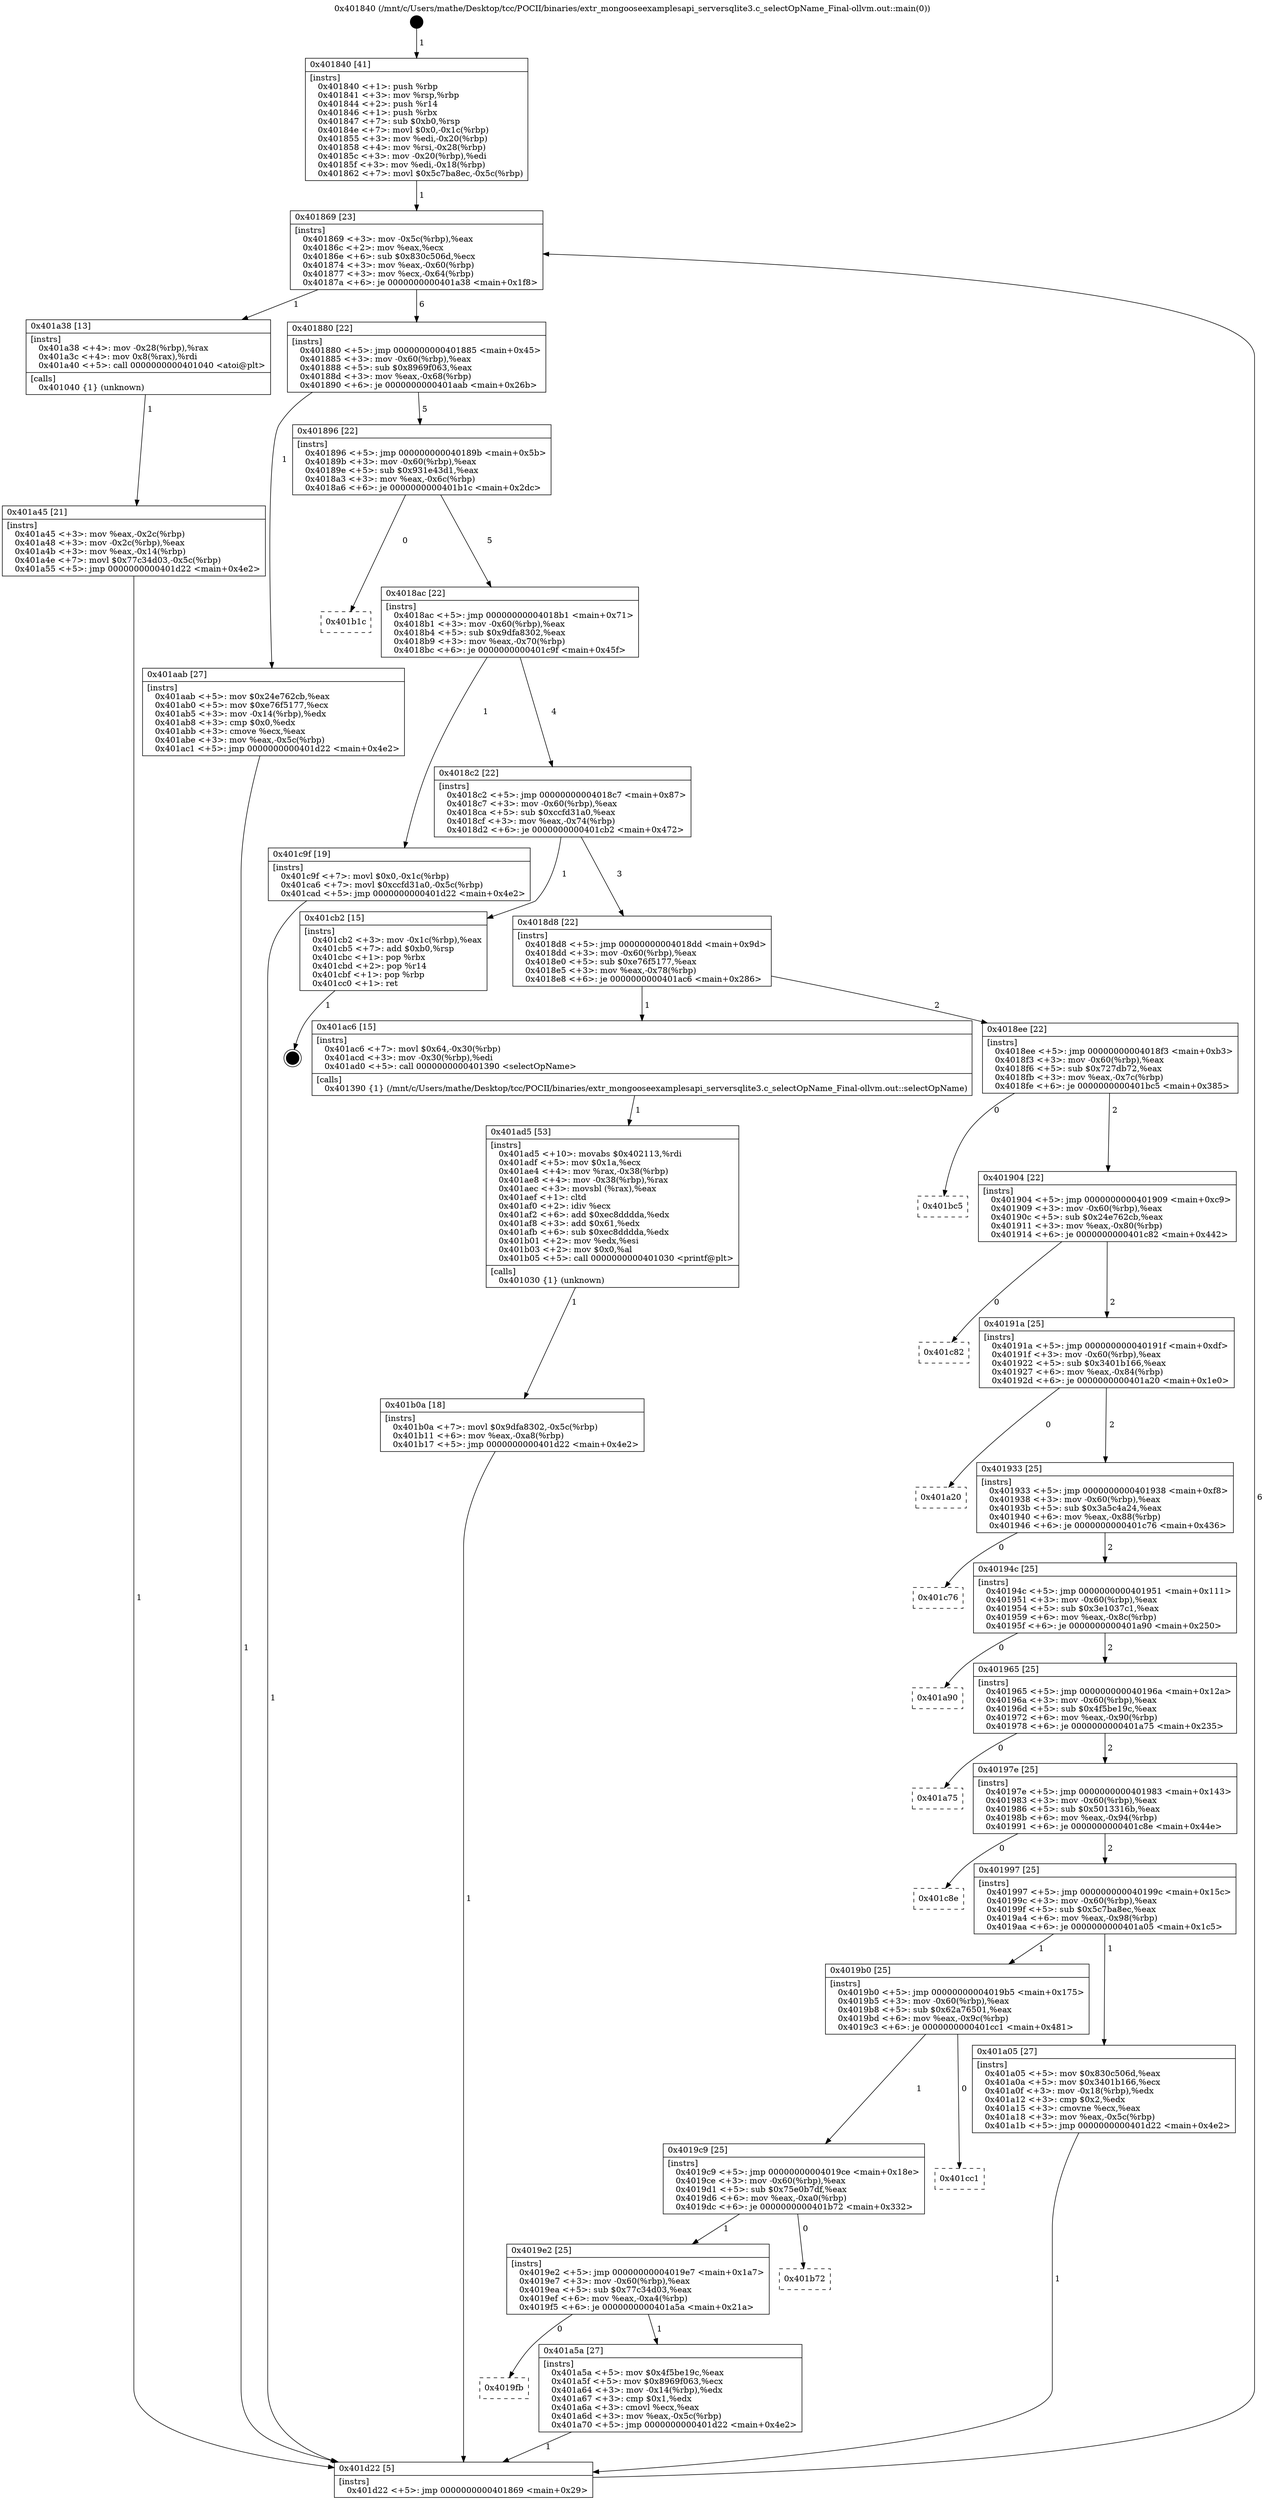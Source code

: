 digraph "0x401840" {
  label = "0x401840 (/mnt/c/Users/mathe/Desktop/tcc/POCII/binaries/extr_mongooseexamplesapi_serversqlite3.c_selectOpName_Final-ollvm.out::main(0))"
  labelloc = "t"
  node[shape=record]

  Entry [label="",width=0.3,height=0.3,shape=circle,fillcolor=black,style=filled]
  "0x401869" [label="{
     0x401869 [23]\l
     | [instrs]\l
     &nbsp;&nbsp;0x401869 \<+3\>: mov -0x5c(%rbp),%eax\l
     &nbsp;&nbsp;0x40186c \<+2\>: mov %eax,%ecx\l
     &nbsp;&nbsp;0x40186e \<+6\>: sub $0x830c506d,%ecx\l
     &nbsp;&nbsp;0x401874 \<+3\>: mov %eax,-0x60(%rbp)\l
     &nbsp;&nbsp;0x401877 \<+3\>: mov %ecx,-0x64(%rbp)\l
     &nbsp;&nbsp;0x40187a \<+6\>: je 0000000000401a38 \<main+0x1f8\>\l
  }"]
  "0x401a38" [label="{
     0x401a38 [13]\l
     | [instrs]\l
     &nbsp;&nbsp;0x401a38 \<+4\>: mov -0x28(%rbp),%rax\l
     &nbsp;&nbsp;0x401a3c \<+4\>: mov 0x8(%rax),%rdi\l
     &nbsp;&nbsp;0x401a40 \<+5\>: call 0000000000401040 \<atoi@plt\>\l
     | [calls]\l
     &nbsp;&nbsp;0x401040 \{1\} (unknown)\l
  }"]
  "0x401880" [label="{
     0x401880 [22]\l
     | [instrs]\l
     &nbsp;&nbsp;0x401880 \<+5\>: jmp 0000000000401885 \<main+0x45\>\l
     &nbsp;&nbsp;0x401885 \<+3\>: mov -0x60(%rbp),%eax\l
     &nbsp;&nbsp;0x401888 \<+5\>: sub $0x8969f063,%eax\l
     &nbsp;&nbsp;0x40188d \<+3\>: mov %eax,-0x68(%rbp)\l
     &nbsp;&nbsp;0x401890 \<+6\>: je 0000000000401aab \<main+0x26b\>\l
  }"]
  Exit [label="",width=0.3,height=0.3,shape=circle,fillcolor=black,style=filled,peripheries=2]
  "0x401aab" [label="{
     0x401aab [27]\l
     | [instrs]\l
     &nbsp;&nbsp;0x401aab \<+5\>: mov $0x24e762cb,%eax\l
     &nbsp;&nbsp;0x401ab0 \<+5\>: mov $0xe76f5177,%ecx\l
     &nbsp;&nbsp;0x401ab5 \<+3\>: mov -0x14(%rbp),%edx\l
     &nbsp;&nbsp;0x401ab8 \<+3\>: cmp $0x0,%edx\l
     &nbsp;&nbsp;0x401abb \<+3\>: cmove %ecx,%eax\l
     &nbsp;&nbsp;0x401abe \<+3\>: mov %eax,-0x5c(%rbp)\l
     &nbsp;&nbsp;0x401ac1 \<+5\>: jmp 0000000000401d22 \<main+0x4e2\>\l
  }"]
  "0x401896" [label="{
     0x401896 [22]\l
     | [instrs]\l
     &nbsp;&nbsp;0x401896 \<+5\>: jmp 000000000040189b \<main+0x5b\>\l
     &nbsp;&nbsp;0x40189b \<+3\>: mov -0x60(%rbp),%eax\l
     &nbsp;&nbsp;0x40189e \<+5\>: sub $0x931e43d1,%eax\l
     &nbsp;&nbsp;0x4018a3 \<+3\>: mov %eax,-0x6c(%rbp)\l
     &nbsp;&nbsp;0x4018a6 \<+6\>: je 0000000000401b1c \<main+0x2dc\>\l
  }"]
  "0x401b0a" [label="{
     0x401b0a [18]\l
     | [instrs]\l
     &nbsp;&nbsp;0x401b0a \<+7\>: movl $0x9dfa8302,-0x5c(%rbp)\l
     &nbsp;&nbsp;0x401b11 \<+6\>: mov %eax,-0xa8(%rbp)\l
     &nbsp;&nbsp;0x401b17 \<+5\>: jmp 0000000000401d22 \<main+0x4e2\>\l
  }"]
  "0x401b1c" [label="{
     0x401b1c\l
  }", style=dashed]
  "0x4018ac" [label="{
     0x4018ac [22]\l
     | [instrs]\l
     &nbsp;&nbsp;0x4018ac \<+5\>: jmp 00000000004018b1 \<main+0x71\>\l
     &nbsp;&nbsp;0x4018b1 \<+3\>: mov -0x60(%rbp),%eax\l
     &nbsp;&nbsp;0x4018b4 \<+5\>: sub $0x9dfa8302,%eax\l
     &nbsp;&nbsp;0x4018b9 \<+3\>: mov %eax,-0x70(%rbp)\l
     &nbsp;&nbsp;0x4018bc \<+6\>: je 0000000000401c9f \<main+0x45f\>\l
  }"]
  "0x401ad5" [label="{
     0x401ad5 [53]\l
     | [instrs]\l
     &nbsp;&nbsp;0x401ad5 \<+10\>: movabs $0x402113,%rdi\l
     &nbsp;&nbsp;0x401adf \<+5\>: mov $0x1a,%ecx\l
     &nbsp;&nbsp;0x401ae4 \<+4\>: mov %rax,-0x38(%rbp)\l
     &nbsp;&nbsp;0x401ae8 \<+4\>: mov -0x38(%rbp),%rax\l
     &nbsp;&nbsp;0x401aec \<+3\>: movsbl (%rax),%eax\l
     &nbsp;&nbsp;0x401aef \<+1\>: cltd\l
     &nbsp;&nbsp;0x401af0 \<+2\>: idiv %ecx\l
     &nbsp;&nbsp;0x401af2 \<+6\>: add $0xec8dddda,%edx\l
     &nbsp;&nbsp;0x401af8 \<+3\>: add $0x61,%edx\l
     &nbsp;&nbsp;0x401afb \<+6\>: sub $0xec8dddda,%edx\l
     &nbsp;&nbsp;0x401b01 \<+2\>: mov %edx,%esi\l
     &nbsp;&nbsp;0x401b03 \<+2\>: mov $0x0,%al\l
     &nbsp;&nbsp;0x401b05 \<+5\>: call 0000000000401030 \<printf@plt\>\l
     | [calls]\l
     &nbsp;&nbsp;0x401030 \{1\} (unknown)\l
  }"]
  "0x401c9f" [label="{
     0x401c9f [19]\l
     | [instrs]\l
     &nbsp;&nbsp;0x401c9f \<+7\>: movl $0x0,-0x1c(%rbp)\l
     &nbsp;&nbsp;0x401ca6 \<+7\>: movl $0xccfd31a0,-0x5c(%rbp)\l
     &nbsp;&nbsp;0x401cad \<+5\>: jmp 0000000000401d22 \<main+0x4e2\>\l
  }"]
  "0x4018c2" [label="{
     0x4018c2 [22]\l
     | [instrs]\l
     &nbsp;&nbsp;0x4018c2 \<+5\>: jmp 00000000004018c7 \<main+0x87\>\l
     &nbsp;&nbsp;0x4018c7 \<+3\>: mov -0x60(%rbp),%eax\l
     &nbsp;&nbsp;0x4018ca \<+5\>: sub $0xccfd31a0,%eax\l
     &nbsp;&nbsp;0x4018cf \<+3\>: mov %eax,-0x74(%rbp)\l
     &nbsp;&nbsp;0x4018d2 \<+6\>: je 0000000000401cb2 \<main+0x472\>\l
  }"]
  "0x4019fb" [label="{
     0x4019fb\l
  }", style=dashed]
  "0x401cb2" [label="{
     0x401cb2 [15]\l
     | [instrs]\l
     &nbsp;&nbsp;0x401cb2 \<+3\>: mov -0x1c(%rbp),%eax\l
     &nbsp;&nbsp;0x401cb5 \<+7\>: add $0xb0,%rsp\l
     &nbsp;&nbsp;0x401cbc \<+1\>: pop %rbx\l
     &nbsp;&nbsp;0x401cbd \<+2\>: pop %r14\l
     &nbsp;&nbsp;0x401cbf \<+1\>: pop %rbp\l
     &nbsp;&nbsp;0x401cc0 \<+1\>: ret\l
  }"]
  "0x4018d8" [label="{
     0x4018d8 [22]\l
     | [instrs]\l
     &nbsp;&nbsp;0x4018d8 \<+5\>: jmp 00000000004018dd \<main+0x9d\>\l
     &nbsp;&nbsp;0x4018dd \<+3\>: mov -0x60(%rbp),%eax\l
     &nbsp;&nbsp;0x4018e0 \<+5\>: sub $0xe76f5177,%eax\l
     &nbsp;&nbsp;0x4018e5 \<+3\>: mov %eax,-0x78(%rbp)\l
     &nbsp;&nbsp;0x4018e8 \<+6\>: je 0000000000401ac6 \<main+0x286\>\l
  }"]
  "0x401a5a" [label="{
     0x401a5a [27]\l
     | [instrs]\l
     &nbsp;&nbsp;0x401a5a \<+5\>: mov $0x4f5be19c,%eax\l
     &nbsp;&nbsp;0x401a5f \<+5\>: mov $0x8969f063,%ecx\l
     &nbsp;&nbsp;0x401a64 \<+3\>: mov -0x14(%rbp),%edx\l
     &nbsp;&nbsp;0x401a67 \<+3\>: cmp $0x1,%edx\l
     &nbsp;&nbsp;0x401a6a \<+3\>: cmovl %ecx,%eax\l
     &nbsp;&nbsp;0x401a6d \<+3\>: mov %eax,-0x5c(%rbp)\l
     &nbsp;&nbsp;0x401a70 \<+5\>: jmp 0000000000401d22 \<main+0x4e2\>\l
  }"]
  "0x401ac6" [label="{
     0x401ac6 [15]\l
     | [instrs]\l
     &nbsp;&nbsp;0x401ac6 \<+7\>: movl $0x64,-0x30(%rbp)\l
     &nbsp;&nbsp;0x401acd \<+3\>: mov -0x30(%rbp),%edi\l
     &nbsp;&nbsp;0x401ad0 \<+5\>: call 0000000000401390 \<selectOpName\>\l
     | [calls]\l
     &nbsp;&nbsp;0x401390 \{1\} (/mnt/c/Users/mathe/Desktop/tcc/POCII/binaries/extr_mongooseexamplesapi_serversqlite3.c_selectOpName_Final-ollvm.out::selectOpName)\l
  }"]
  "0x4018ee" [label="{
     0x4018ee [22]\l
     | [instrs]\l
     &nbsp;&nbsp;0x4018ee \<+5\>: jmp 00000000004018f3 \<main+0xb3\>\l
     &nbsp;&nbsp;0x4018f3 \<+3\>: mov -0x60(%rbp),%eax\l
     &nbsp;&nbsp;0x4018f6 \<+5\>: sub $0x727db72,%eax\l
     &nbsp;&nbsp;0x4018fb \<+3\>: mov %eax,-0x7c(%rbp)\l
     &nbsp;&nbsp;0x4018fe \<+6\>: je 0000000000401bc5 \<main+0x385\>\l
  }"]
  "0x4019e2" [label="{
     0x4019e2 [25]\l
     | [instrs]\l
     &nbsp;&nbsp;0x4019e2 \<+5\>: jmp 00000000004019e7 \<main+0x1a7\>\l
     &nbsp;&nbsp;0x4019e7 \<+3\>: mov -0x60(%rbp),%eax\l
     &nbsp;&nbsp;0x4019ea \<+5\>: sub $0x77c34d03,%eax\l
     &nbsp;&nbsp;0x4019ef \<+6\>: mov %eax,-0xa4(%rbp)\l
     &nbsp;&nbsp;0x4019f5 \<+6\>: je 0000000000401a5a \<main+0x21a\>\l
  }"]
  "0x401bc5" [label="{
     0x401bc5\l
  }", style=dashed]
  "0x401904" [label="{
     0x401904 [22]\l
     | [instrs]\l
     &nbsp;&nbsp;0x401904 \<+5\>: jmp 0000000000401909 \<main+0xc9\>\l
     &nbsp;&nbsp;0x401909 \<+3\>: mov -0x60(%rbp),%eax\l
     &nbsp;&nbsp;0x40190c \<+5\>: sub $0x24e762cb,%eax\l
     &nbsp;&nbsp;0x401911 \<+3\>: mov %eax,-0x80(%rbp)\l
     &nbsp;&nbsp;0x401914 \<+6\>: je 0000000000401c82 \<main+0x442\>\l
  }"]
  "0x401b72" [label="{
     0x401b72\l
  }", style=dashed]
  "0x401c82" [label="{
     0x401c82\l
  }", style=dashed]
  "0x40191a" [label="{
     0x40191a [25]\l
     | [instrs]\l
     &nbsp;&nbsp;0x40191a \<+5\>: jmp 000000000040191f \<main+0xdf\>\l
     &nbsp;&nbsp;0x40191f \<+3\>: mov -0x60(%rbp),%eax\l
     &nbsp;&nbsp;0x401922 \<+5\>: sub $0x3401b166,%eax\l
     &nbsp;&nbsp;0x401927 \<+6\>: mov %eax,-0x84(%rbp)\l
     &nbsp;&nbsp;0x40192d \<+6\>: je 0000000000401a20 \<main+0x1e0\>\l
  }"]
  "0x4019c9" [label="{
     0x4019c9 [25]\l
     | [instrs]\l
     &nbsp;&nbsp;0x4019c9 \<+5\>: jmp 00000000004019ce \<main+0x18e\>\l
     &nbsp;&nbsp;0x4019ce \<+3\>: mov -0x60(%rbp),%eax\l
     &nbsp;&nbsp;0x4019d1 \<+5\>: sub $0x75e0b7df,%eax\l
     &nbsp;&nbsp;0x4019d6 \<+6\>: mov %eax,-0xa0(%rbp)\l
     &nbsp;&nbsp;0x4019dc \<+6\>: je 0000000000401b72 \<main+0x332\>\l
  }"]
  "0x401a20" [label="{
     0x401a20\l
  }", style=dashed]
  "0x401933" [label="{
     0x401933 [25]\l
     | [instrs]\l
     &nbsp;&nbsp;0x401933 \<+5\>: jmp 0000000000401938 \<main+0xf8\>\l
     &nbsp;&nbsp;0x401938 \<+3\>: mov -0x60(%rbp),%eax\l
     &nbsp;&nbsp;0x40193b \<+5\>: sub $0x3a5c4a24,%eax\l
     &nbsp;&nbsp;0x401940 \<+6\>: mov %eax,-0x88(%rbp)\l
     &nbsp;&nbsp;0x401946 \<+6\>: je 0000000000401c76 \<main+0x436\>\l
  }"]
  "0x401cc1" [label="{
     0x401cc1\l
  }", style=dashed]
  "0x401c76" [label="{
     0x401c76\l
  }", style=dashed]
  "0x40194c" [label="{
     0x40194c [25]\l
     | [instrs]\l
     &nbsp;&nbsp;0x40194c \<+5\>: jmp 0000000000401951 \<main+0x111\>\l
     &nbsp;&nbsp;0x401951 \<+3\>: mov -0x60(%rbp),%eax\l
     &nbsp;&nbsp;0x401954 \<+5\>: sub $0x3e1037c1,%eax\l
     &nbsp;&nbsp;0x401959 \<+6\>: mov %eax,-0x8c(%rbp)\l
     &nbsp;&nbsp;0x40195f \<+6\>: je 0000000000401a90 \<main+0x250\>\l
  }"]
  "0x401a45" [label="{
     0x401a45 [21]\l
     | [instrs]\l
     &nbsp;&nbsp;0x401a45 \<+3\>: mov %eax,-0x2c(%rbp)\l
     &nbsp;&nbsp;0x401a48 \<+3\>: mov -0x2c(%rbp),%eax\l
     &nbsp;&nbsp;0x401a4b \<+3\>: mov %eax,-0x14(%rbp)\l
     &nbsp;&nbsp;0x401a4e \<+7\>: movl $0x77c34d03,-0x5c(%rbp)\l
     &nbsp;&nbsp;0x401a55 \<+5\>: jmp 0000000000401d22 \<main+0x4e2\>\l
  }"]
  "0x401a90" [label="{
     0x401a90\l
  }", style=dashed]
  "0x401965" [label="{
     0x401965 [25]\l
     | [instrs]\l
     &nbsp;&nbsp;0x401965 \<+5\>: jmp 000000000040196a \<main+0x12a\>\l
     &nbsp;&nbsp;0x40196a \<+3\>: mov -0x60(%rbp),%eax\l
     &nbsp;&nbsp;0x40196d \<+5\>: sub $0x4f5be19c,%eax\l
     &nbsp;&nbsp;0x401972 \<+6\>: mov %eax,-0x90(%rbp)\l
     &nbsp;&nbsp;0x401978 \<+6\>: je 0000000000401a75 \<main+0x235\>\l
  }"]
  "0x401840" [label="{
     0x401840 [41]\l
     | [instrs]\l
     &nbsp;&nbsp;0x401840 \<+1\>: push %rbp\l
     &nbsp;&nbsp;0x401841 \<+3\>: mov %rsp,%rbp\l
     &nbsp;&nbsp;0x401844 \<+2\>: push %r14\l
     &nbsp;&nbsp;0x401846 \<+1\>: push %rbx\l
     &nbsp;&nbsp;0x401847 \<+7\>: sub $0xb0,%rsp\l
     &nbsp;&nbsp;0x40184e \<+7\>: movl $0x0,-0x1c(%rbp)\l
     &nbsp;&nbsp;0x401855 \<+3\>: mov %edi,-0x20(%rbp)\l
     &nbsp;&nbsp;0x401858 \<+4\>: mov %rsi,-0x28(%rbp)\l
     &nbsp;&nbsp;0x40185c \<+3\>: mov -0x20(%rbp),%edi\l
     &nbsp;&nbsp;0x40185f \<+3\>: mov %edi,-0x18(%rbp)\l
     &nbsp;&nbsp;0x401862 \<+7\>: movl $0x5c7ba8ec,-0x5c(%rbp)\l
  }"]
  "0x401a75" [label="{
     0x401a75\l
  }", style=dashed]
  "0x40197e" [label="{
     0x40197e [25]\l
     | [instrs]\l
     &nbsp;&nbsp;0x40197e \<+5\>: jmp 0000000000401983 \<main+0x143\>\l
     &nbsp;&nbsp;0x401983 \<+3\>: mov -0x60(%rbp),%eax\l
     &nbsp;&nbsp;0x401986 \<+5\>: sub $0x5013316b,%eax\l
     &nbsp;&nbsp;0x40198b \<+6\>: mov %eax,-0x94(%rbp)\l
     &nbsp;&nbsp;0x401991 \<+6\>: je 0000000000401c8e \<main+0x44e\>\l
  }"]
  "0x401d22" [label="{
     0x401d22 [5]\l
     | [instrs]\l
     &nbsp;&nbsp;0x401d22 \<+5\>: jmp 0000000000401869 \<main+0x29\>\l
  }"]
  "0x401c8e" [label="{
     0x401c8e\l
  }", style=dashed]
  "0x401997" [label="{
     0x401997 [25]\l
     | [instrs]\l
     &nbsp;&nbsp;0x401997 \<+5\>: jmp 000000000040199c \<main+0x15c\>\l
     &nbsp;&nbsp;0x40199c \<+3\>: mov -0x60(%rbp),%eax\l
     &nbsp;&nbsp;0x40199f \<+5\>: sub $0x5c7ba8ec,%eax\l
     &nbsp;&nbsp;0x4019a4 \<+6\>: mov %eax,-0x98(%rbp)\l
     &nbsp;&nbsp;0x4019aa \<+6\>: je 0000000000401a05 \<main+0x1c5\>\l
  }"]
  "0x4019b0" [label="{
     0x4019b0 [25]\l
     | [instrs]\l
     &nbsp;&nbsp;0x4019b0 \<+5\>: jmp 00000000004019b5 \<main+0x175\>\l
     &nbsp;&nbsp;0x4019b5 \<+3\>: mov -0x60(%rbp),%eax\l
     &nbsp;&nbsp;0x4019b8 \<+5\>: sub $0x62a76501,%eax\l
     &nbsp;&nbsp;0x4019bd \<+6\>: mov %eax,-0x9c(%rbp)\l
     &nbsp;&nbsp;0x4019c3 \<+6\>: je 0000000000401cc1 \<main+0x481\>\l
  }"]
  "0x401a05" [label="{
     0x401a05 [27]\l
     | [instrs]\l
     &nbsp;&nbsp;0x401a05 \<+5\>: mov $0x830c506d,%eax\l
     &nbsp;&nbsp;0x401a0a \<+5\>: mov $0x3401b166,%ecx\l
     &nbsp;&nbsp;0x401a0f \<+3\>: mov -0x18(%rbp),%edx\l
     &nbsp;&nbsp;0x401a12 \<+3\>: cmp $0x2,%edx\l
     &nbsp;&nbsp;0x401a15 \<+3\>: cmovne %ecx,%eax\l
     &nbsp;&nbsp;0x401a18 \<+3\>: mov %eax,-0x5c(%rbp)\l
     &nbsp;&nbsp;0x401a1b \<+5\>: jmp 0000000000401d22 \<main+0x4e2\>\l
  }"]
  Entry -> "0x401840" [label=" 1"]
  "0x401869" -> "0x401a38" [label=" 1"]
  "0x401869" -> "0x401880" [label=" 6"]
  "0x401cb2" -> Exit [label=" 1"]
  "0x401880" -> "0x401aab" [label=" 1"]
  "0x401880" -> "0x401896" [label=" 5"]
  "0x401c9f" -> "0x401d22" [label=" 1"]
  "0x401896" -> "0x401b1c" [label=" 0"]
  "0x401896" -> "0x4018ac" [label=" 5"]
  "0x401b0a" -> "0x401d22" [label=" 1"]
  "0x4018ac" -> "0x401c9f" [label=" 1"]
  "0x4018ac" -> "0x4018c2" [label=" 4"]
  "0x401ad5" -> "0x401b0a" [label=" 1"]
  "0x4018c2" -> "0x401cb2" [label=" 1"]
  "0x4018c2" -> "0x4018d8" [label=" 3"]
  "0x401ac6" -> "0x401ad5" [label=" 1"]
  "0x4018d8" -> "0x401ac6" [label=" 1"]
  "0x4018d8" -> "0x4018ee" [label=" 2"]
  "0x401aab" -> "0x401d22" [label=" 1"]
  "0x4018ee" -> "0x401bc5" [label=" 0"]
  "0x4018ee" -> "0x401904" [label=" 2"]
  "0x4019e2" -> "0x4019fb" [label=" 0"]
  "0x401904" -> "0x401c82" [label=" 0"]
  "0x401904" -> "0x40191a" [label=" 2"]
  "0x4019e2" -> "0x401a5a" [label=" 1"]
  "0x40191a" -> "0x401a20" [label=" 0"]
  "0x40191a" -> "0x401933" [label=" 2"]
  "0x4019c9" -> "0x4019e2" [label=" 1"]
  "0x401933" -> "0x401c76" [label=" 0"]
  "0x401933" -> "0x40194c" [label=" 2"]
  "0x4019c9" -> "0x401b72" [label=" 0"]
  "0x40194c" -> "0x401a90" [label=" 0"]
  "0x40194c" -> "0x401965" [label=" 2"]
  "0x4019b0" -> "0x4019c9" [label=" 1"]
  "0x401965" -> "0x401a75" [label=" 0"]
  "0x401965" -> "0x40197e" [label=" 2"]
  "0x4019b0" -> "0x401cc1" [label=" 0"]
  "0x40197e" -> "0x401c8e" [label=" 0"]
  "0x40197e" -> "0x401997" [label=" 2"]
  "0x401a5a" -> "0x401d22" [label=" 1"]
  "0x401997" -> "0x401a05" [label=" 1"]
  "0x401997" -> "0x4019b0" [label=" 1"]
  "0x401a05" -> "0x401d22" [label=" 1"]
  "0x401840" -> "0x401869" [label=" 1"]
  "0x401d22" -> "0x401869" [label=" 6"]
  "0x401a38" -> "0x401a45" [label=" 1"]
  "0x401a45" -> "0x401d22" [label=" 1"]
}
